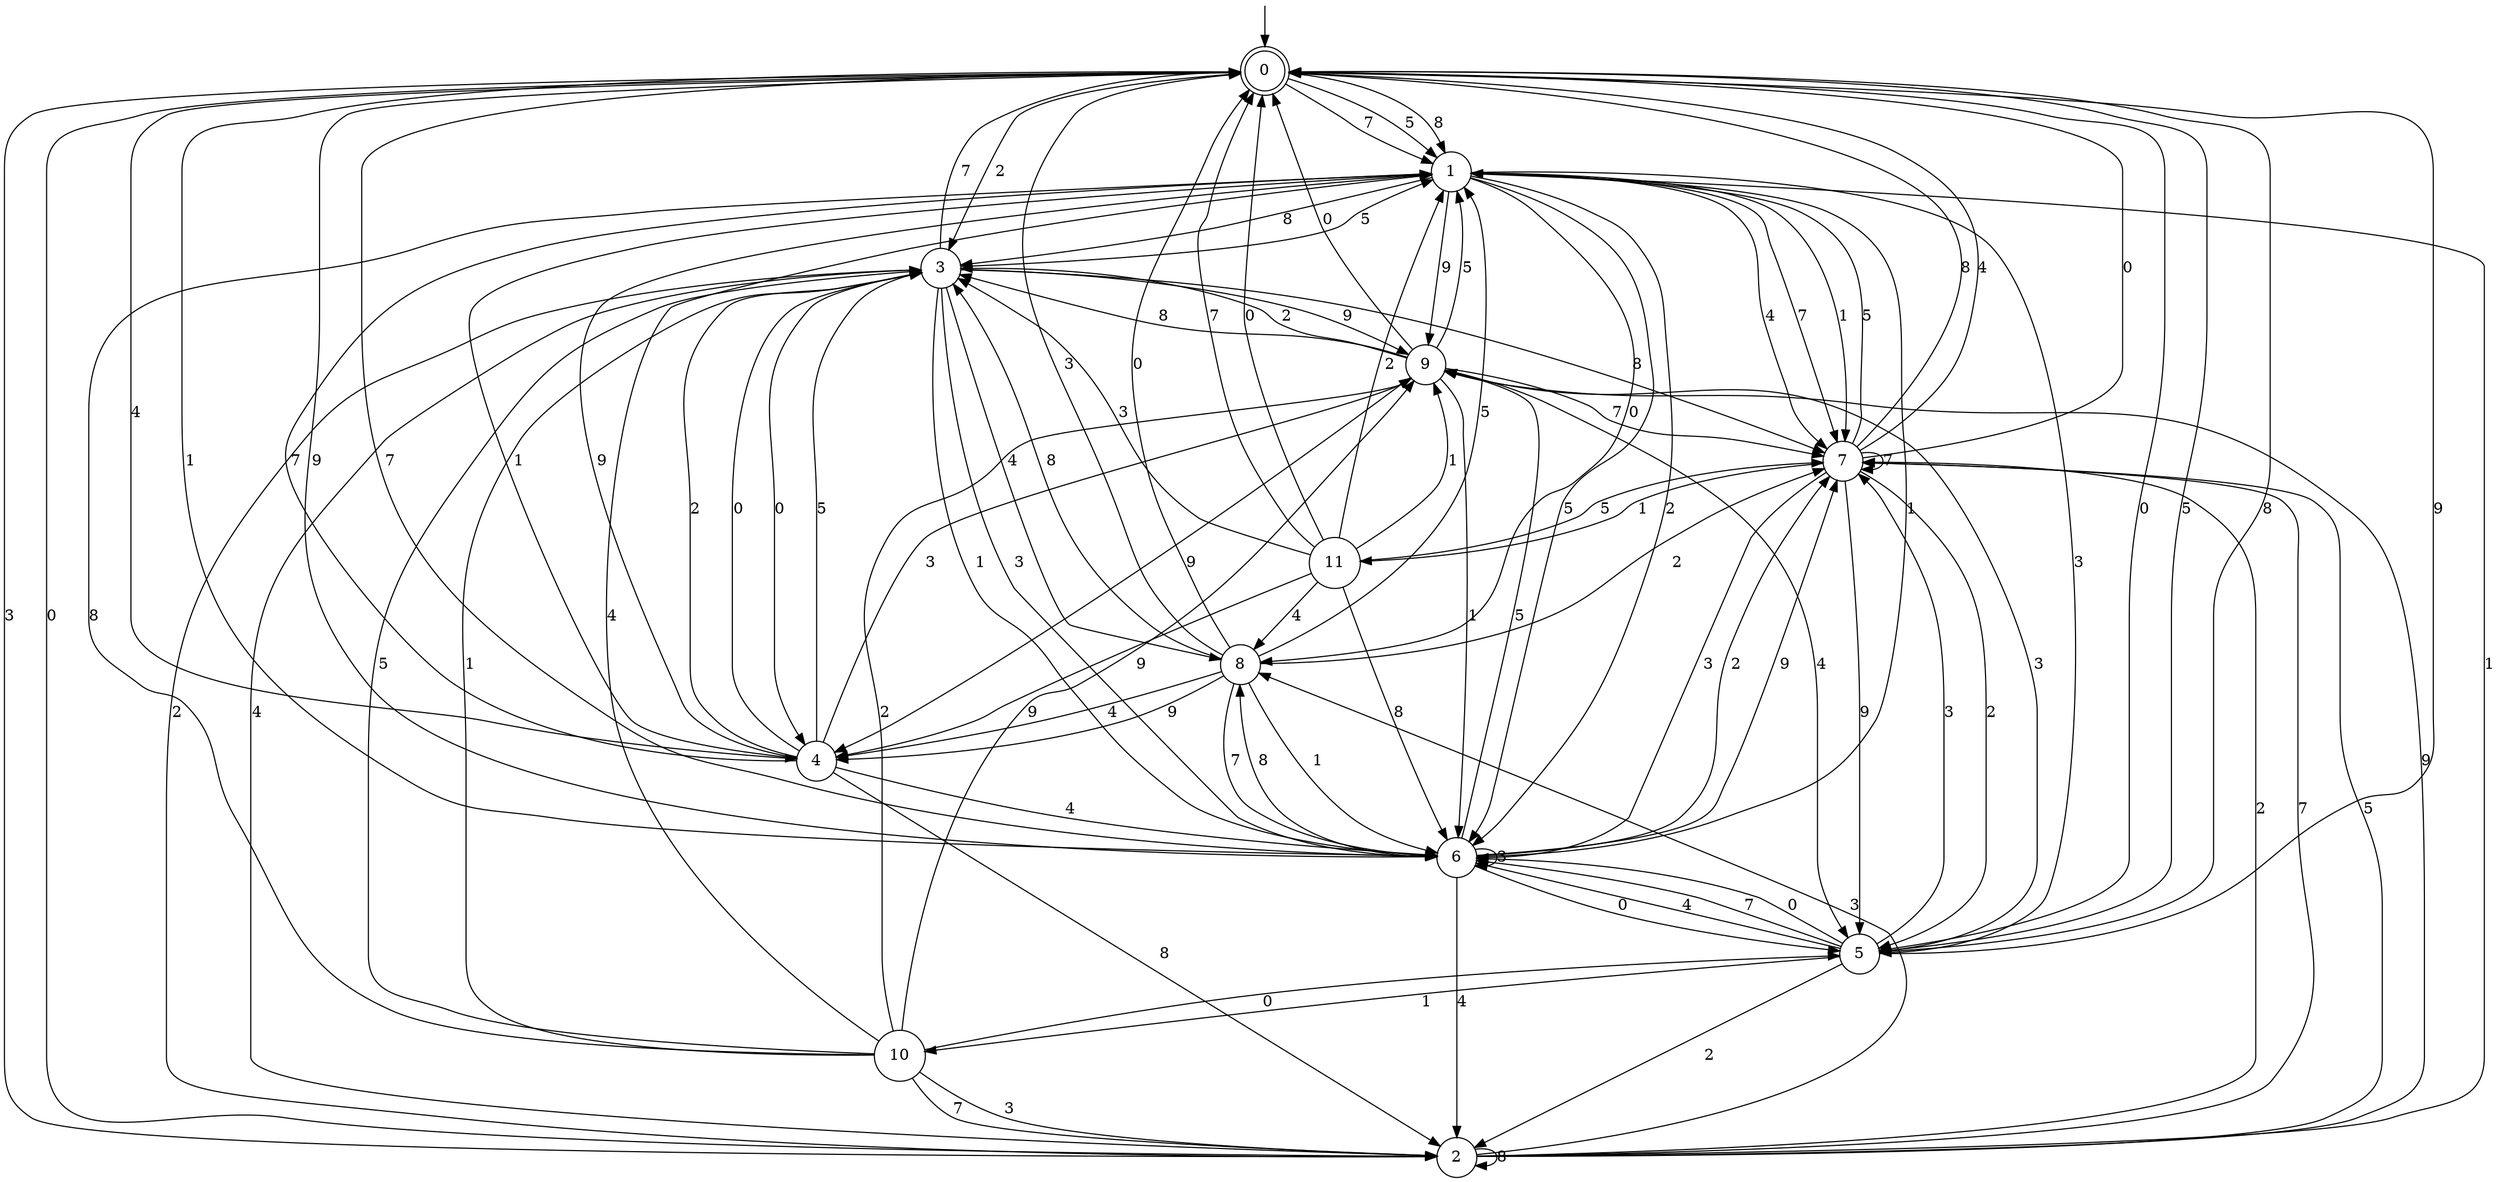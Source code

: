 digraph g {

	s0 [shape="doublecircle" label="0"];
	s1 [shape="circle" label="1"];
	s2 [shape="circle" label="2"];
	s3 [shape="circle" label="3"];
	s4 [shape="circle" label="4"];
	s5 [shape="circle" label="5"];
	s6 [shape="circle" label="6"];
	s7 [shape="circle" label="7"];
	s8 [shape="circle" label="8"];
	s9 [shape="circle" label="9"];
	s10 [shape="circle" label="10"];
	s11 [shape="circle" label="11"];
	s0 -> s1 [label="5"];
	s0 -> s1 [label="8"];
	s0 -> s2 [label="3"];
	s0 -> s3 [label="2"];
	s0 -> s4 [label="4"];
	s0 -> s1 [label="7"];
	s0 -> s5 [label="0"];
	s0 -> s6 [label="1"];
	s0 -> s6 [label="9"];
	s1 -> s6 [label="5"];
	s1 -> s3 [label="8"];
	s1 -> s5 [label="3"];
	s1 -> s6 [label="2"];
	s1 -> s7 [label="4"];
	s1 -> s7 [label="7"];
	s1 -> s8 [label="0"];
	s1 -> s7 [label="1"];
	s1 -> s9 [label="9"];
	s2 -> s7 [label="5"];
	s2 -> s2 [label="8"];
	s2 -> s8 [label="3"];
	s2 -> s7 [label="2"];
	s2 -> s3 [label="4"];
	s2 -> s7 [label="7"];
	s2 -> s0 [label="0"];
	s2 -> s1 [label="1"];
	s2 -> s9 [label="9"];
	s3 -> s1 [label="5"];
	s3 -> s7 [label="8"];
	s3 -> s6 [label="3"];
	s3 -> s2 [label="2"];
	s3 -> s8 [label="4"];
	s3 -> s0 [label="7"];
	s3 -> s4 [label="0"];
	s3 -> s6 [label="1"];
	s3 -> s9 [label="9"];
	s4 -> s3 [label="5"];
	s4 -> s2 [label="8"];
	s4 -> s9 [label="3"];
	s4 -> s3 [label="2"];
	s4 -> s6 [label="4"];
	s4 -> s1 [label="7"];
	s4 -> s3 [label="0"];
	s4 -> s1 [label="1"];
	s4 -> s1 [label="9"];
	s5 -> s0 [label="5"];
	s5 -> s0 [label="8"];
	s5 -> s7 [label="3"];
	s5 -> s2 [label="2"];
	s5 -> s6 [label="4"];
	s5 -> s6 [label="7"];
	s5 -> s6 [label="0"];
	s5 -> s10 [label="1"];
	s5 -> s0 [label="9"];
	s6 -> s9 [label="5"];
	s6 -> s8 [label="8"];
	s6 -> s6 [label="3"];
	s6 -> s7 [label="2"];
	s6 -> s2 [label="4"];
	s6 -> s0 [label="7"];
	s6 -> s5 [label="0"];
	s6 -> s1 [label="1"];
	s6 -> s7 [label="9"];
	s7 -> s1 [label="5"];
	s7 -> s0 [label="8"];
	s7 -> s6 [label="3"];
	s7 -> s5 [label="2"];
	s7 -> s0 [label="4"];
	s7 -> s7 [label="7"];
	s7 -> s0 [label="0"];
	s7 -> s11 [label="1"];
	s7 -> s5 [label="9"];
	s8 -> s1 [label="5"];
	s8 -> s3 [label="8"];
	s8 -> s0 [label="3"];
	s8 -> s7 [label="2"];
	s8 -> s4 [label="4"];
	s8 -> s6 [label="7"];
	s8 -> s0 [label="0"];
	s8 -> s6 [label="1"];
	s8 -> s4 [label="9"];
	s9 -> s1 [label="5"];
	s9 -> s3 [label="8"];
	s9 -> s5 [label="3"];
	s9 -> s3 [label="2"];
	s9 -> s5 [label="4"];
	s9 -> s7 [label="7"];
	s9 -> s0 [label="0"];
	s9 -> s6 [label="1"];
	s9 -> s4 [label="9"];
	s10 -> s3 [label="5"];
	s10 -> s1 [label="8"];
	s10 -> s2 [label="3"];
	s10 -> s9 [label="2"];
	s10 -> s1 [label="4"];
	s10 -> s2 [label="7"];
	s10 -> s5 [label="0"];
	s10 -> s3 [label="1"];
	s10 -> s9 [label="9"];
	s11 -> s7 [label="5"];
	s11 -> s6 [label="8"];
	s11 -> s3 [label="3"];
	s11 -> s1 [label="2"];
	s11 -> s8 [label="4"];
	s11 -> s0 [label="7"];
	s11 -> s0 [label="0"];
	s11 -> s9 [label="1"];
	s11 -> s4 [label="9"];

__start0 [label="" shape="none" width="0" height="0"];
__start0 -> s0;

}
